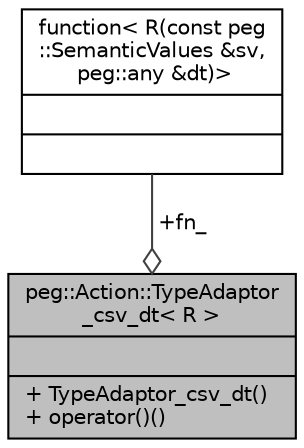 digraph "peg::Action::TypeAdaptor_csv_dt&lt; R &gt;"
{
 // LATEX_PDF_SIZE
  edge [fontname="Helvetica",fontsize="10",labelfontname="Helvetica",labelfontsize="10"];
  node [fontname="Helvetica",fontsize="10",shape=record];
  Node1 [label="{peg::Action::TypeAdaptor\l_csv_dt\< R \>\n||+ TypeAdaptor_csv_dt()\l+ operator()()\l}",height=0.2,width=0.4,color="black", fillcolor="grey75", style="filled", fontcolor="black",tooltip=" "];
  Node2 -> Node1 [color="grey25",fontsize="10",style="solid",label=" +fn_" ,arrowhead="odiamond",fontname="Helvetica"];
  Node2 [label="{function\< R(const peg\l::SemanticValues &sv,\l peg::any &dt)\>\n||}",height=0.2,width=0.4,color="black", fillcolor="white", style="filled",tooltip=" "];
}

